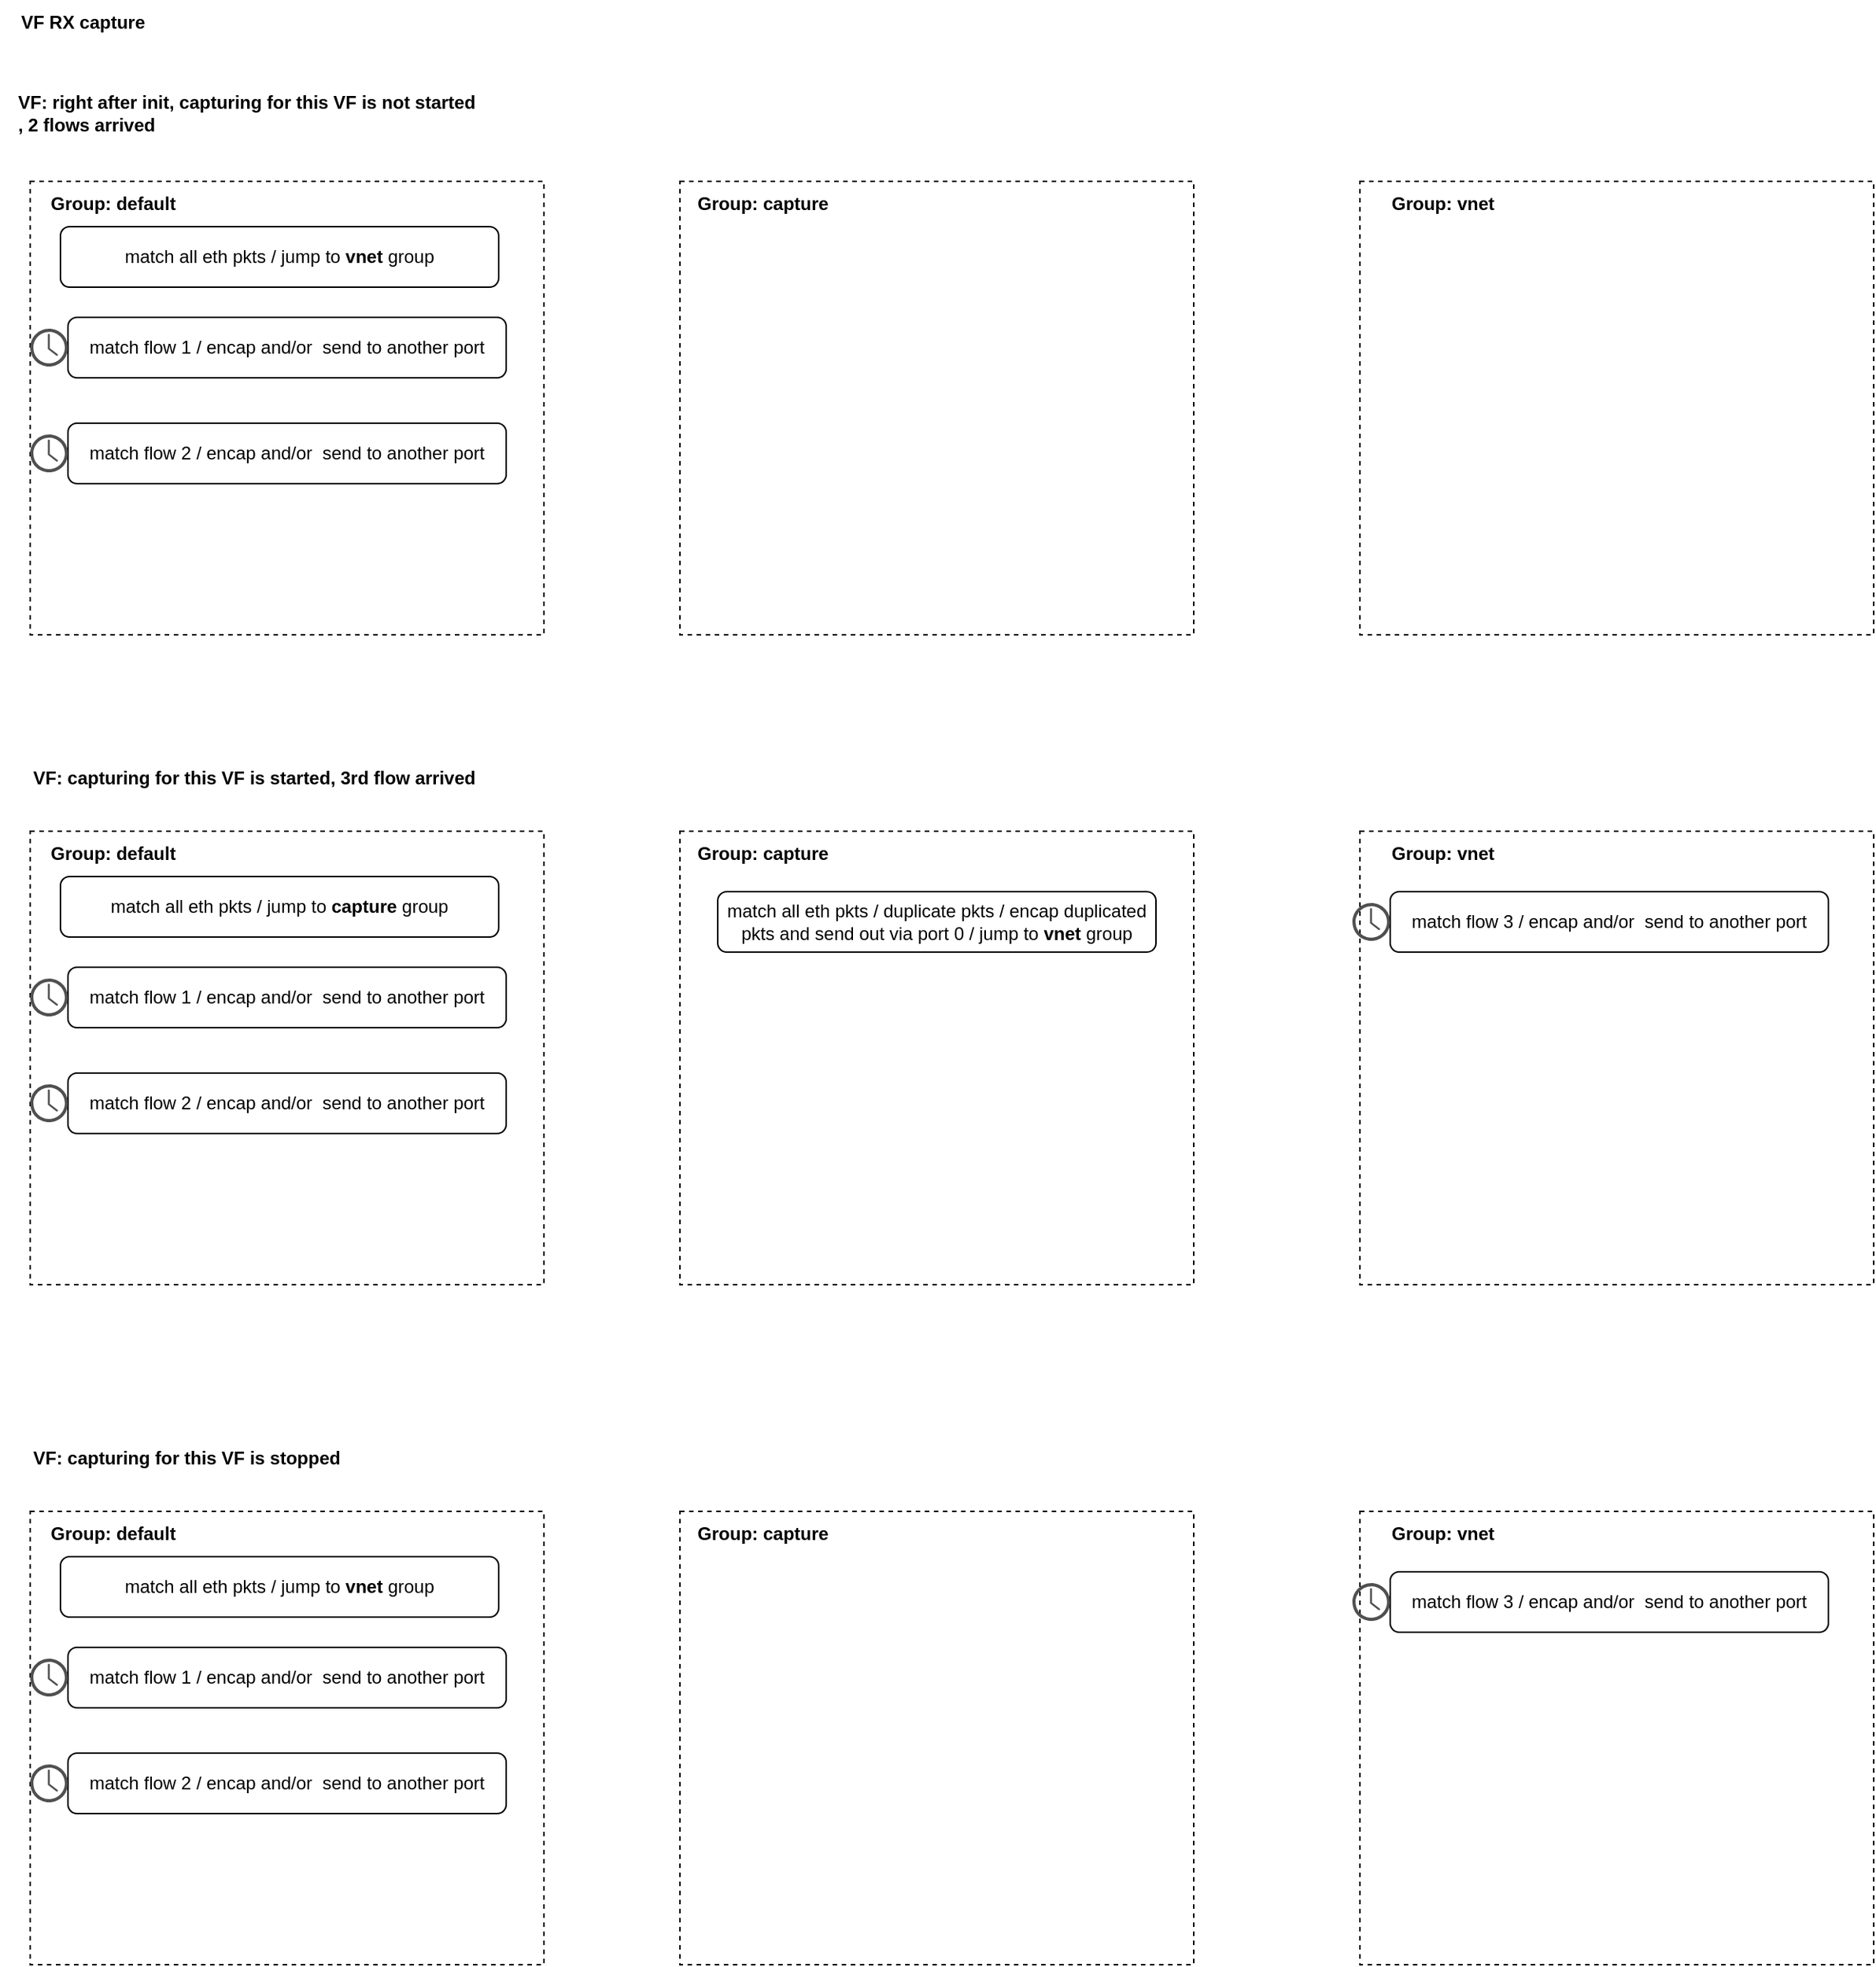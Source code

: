 <mxfile version="22.0.7" type="device" pages="2">
  <diagram name="VF" id="ARtruJN3v9mJWuOKjG9B">
    <mxGraphModel dx="2175" dy="1154" grid="1" gridSize="10" guides="1" tooltips="1" connect="1" arrows="1" fold="1" page="1" pageScale="1" pageWidth="827" pageHeight="1169" math="0" shadow="0">
      <root>
        <mxCell id="0" />
        <mxCell id="1" parent="0" />
        <mxCell id="rVOSxyO94gXYG3ZxGjOt-1" value="" style="rounded=0;whiteSpace=wrap;html=1;dashed=1;align=left;" vertex="1" parent="1">
          <mxGeometry x="90" y="210" width="340" height="300" as="geometry" />
        </mxCell>
        <mxCell id="rVOSxyO94gXYG3ZxGjOt-2" value="match all eth pkts / jump to &lt;b&gt;vnet&lt;/b&gt; group" style="rounded=1;whiteSpace=wrap;html=1;" vertex="1" parent="1">
          <mxGeometry x="110" y="240" width="290" height="40" as="geometry" />
        </mxCell>
        <mxCell id="rVOSxyO94gXYG3ZxGjOt-5" value="match flow 1 / encap and/or &amp;nbsp;send to another port" style="rounded=1;whiteSpace=wrap;html=1;" vertex="1" parent="1">
          <mxGeometry x="115" y="300" width="290" height="40" as="geometry" />
        </mxCell>
        <mxCell id="rVOSxyO94gXYG3ZxGjOt-6" value="match flow 2 / encap and/or &amp;nbsp;send to another port" style="rounded=1;whiteSpace=wrap;html=1;" vertex="1" parent="1">
          <mxGeometry x="115" y="370" width="290" height="40" as="geometry" />
        </mxCell>
        <mxCell id="rVOSxyO94gXYG3ZxGjOt-7" value="&lt;b&gt;Group: default&lt;/b&gt;" style="text;html=1;strokeColor=none;fillColor=none;align=center;verticalAlign=middle;whiteSpace=wrap;rounded=0;" vertex="1" parent="1">
          <mxGeometry x="90" y="210" width="110" height="30" as="geometry" />
        </mxCell>
        <mxCell id="rVOSxyO94gXYG3ZxGjOt-9" value="" style="group" vertex="1" connectable="0" parent="1">
          <mxGeometry x="970" y="200" width="340" height="300" as="geometry" />
        </mxCell>
        <mxCell id="rVOSxyO94gXYG3ZxGjOt-13" value="" style="group" vertex="1" connectable="0" parent="rVOSxyO94gXYG3ZxGjOt-9">
          <mxGeometry y="10" width="340" height="300" as="geometry" />
        </mxCell>
        <mxCell id="rVOSxyO94gXYG3ZxGjOt-3" value="" style="rounded=0;whiteSpace=wrap;html=1;dashed=1;" vertex="1" parent="rVOSxyO94gXYG3ZxGjOt-13">
          <mxGeometry width="340" height="300" as="geometry" />
        </mxCell>
        <mxCell id="rVOSxyO94gXYG3ZxGjOt-8" value="&lt;b&gt;Group: vnet&lt;/b&gt;" style="text;html=1;strokeColor=none;fillColor=none;align=center;verticalAlign=middle;whiteSpace=wrap;rounded=0;" vertex="1" parent="rVOSxyO94gXYG3ZxGjOt-13">
          <mxGeometry width="110" height="30" as="geometry" />
        </mxCell>
        <mxCell id="rVOSxyO94gXYG3ZxGjOt-11" value="" style="rounded=0;whiteSpace=wrap;html=1;dashed=1;" vertex="1" parent="1">
          <mxGeometry x="520" y="210" width="340" height="300" as="geometry" />
        </mxCell>
        <mxCell id="rVOSxyO94gXYG3ZxGjOt-12" value="&lt;b&gt;Group: capture&lt;/b&gt;" style="text;html=1;strokeColor=none;fillColor=none;align=center;verticalAlign=middle;whiteSpace=wrap;rounded=0;" vertex="1" parent="1">
          <mxGeometry x="520" y="210" width="110" height="30" as="geometry" />
        </mxCell>
        <mxCell id="rVOSxyO94gXYG3ZxGjOt-14" value="" style="rounded=0;whiteSpace=wrap;html=1;dashed=1;align=left;" vertex="1" parent="1">
          <mxGeometry x="90" y="640" width="340" height="300" as="geometry" />
        </mxCell>
        <mxCell id="rVOSxyO94gXYG3ZxGjOt-15" value="match all eth pkts / jump to &lt;b&gt;capture&lt;/b&gt; group" style="rounded=1;whiteSpace=wrap;html=1;" vertex="1" parent="1">
          <mxGeometry x="110" y="670" width="290" height="40" as="geometry" />
        </mxCell>
        <mxCell id="rVOSxyO94gXYG3ZxGjOt-16" value="match flow 1 / encap and/or &amp;nbsp;send to another port" style="rounded=1;whiteSpace=wrap;html=1;" vertex="1" parent="1">
          <mxGeometry x="115" y="730" width="290" height="40" as="geometry" />
        </mxCell>
        <mxCell id="rVOSxyO94gXYG3ZxGjOt-17" value="match flow 2 / encap and/or &amp;nbsp;send to another port" style="rounded=1;whiteSpace=wrap;html=1;" vertex="1" parent="1">
          <mxGeometry x="115" y="800" width="290" height="40" as="geometry" />
        </mxCell>
        <mxCell id="rVOSxyO94gXYG3ZxGjOt-18" value="&lt;b&gt;Group: default&lt;/b&gt;" style="text;html=1;strokeColor=none;fillColor=none;align=center;verticalAlign=middle;whiteSpace=wrap;rounded=0;" vertex="1" parent="1">
          <mxGeometry x="90" y="640" width="110" height="30" as="geometry" />
        </mxCell>
        <mxCell id="rVOSxyO94gXYG3ZxGjOt-19" value="" style="group" vertex="1" connectable="0" parent="1">
          <mxGeometry x="970" y="630" width="340" height="300" as="geometry" />
        </mxCell>
        <mxCell id="rVOSxyO94gXYG3ZxGjOt-20" value="" style="group" vertex="1" connectable="0" parent="rVOSxyO94gXYG3ZxGjOt-19">
          <mxGeometry y="10" width="340" height="300" as="geometry" />
        </mxCell>
        <mxCell id="rVOSxyO94gXYG3ZxGjOt-21" value="" style="rounded=0;whiteSpace=wrap;html=1;dashed=1;" vertex="1" parent="rVOSxyO94gXYG3ZxGjOt-20">
          <mxGeometry width="340" height="300" as="geometry" />
        </mxCell>
        <mxCell id="rVOSxyO94gXYG3ZxGjOt-22" value="&lt;b&gt;Group: vnet&lt;/b&gt;" style="text;html=1;strokeColor=none;fillColor=none;align=center;verticalAlign=middle;whiteSpace=wrap;rounded=0;" vertex="1" parent="rVOSxyO94gXYG3ZxGjOt-20">
          <mxGeometry width="110" height="30" as="geometry" />
        </mxCell>
        <mxCell id="rVOSxyO94gXYG3ZxGjOt-26" value="match flow 3 / encap and/or &amp;nbsp;send to another port" style="rounded=1;whiteSpace=wrap;html=1;" vertex="1" parent="rVOSxyO94gXYG3ZxGjOt-20">
          <mxGeometry x="20" y="40" width="290" height="40" as="geometry" />
        </mxCell>
        <mxCell id="2STRxe-ypLlNUbanZhkQ-8" value="" style="sketch=0;pointerEvents=1;shadow=0;dashed=0;html=1;strokeColor=none;fillColor=#505050;labelPosition=center;verticalLabelPosition=bottom;verticalAlign=top;outlineConnect=0;align=center;shape=mxgraph.office.concepts.clock;" vertex="1" parent="rVOSxyO94gXYG3ZxGjOt-20">
          <mxGeometry x="-5" y="47.5" width="25" height="25" as="geometry" />
        </mxCell>
        <mxCell id="rVOSxyO94gXYG3ZxGjOt-23" value="" style="rounded=0;whiteSpace=wrap;html=1;dashed=1;" vertex="1" parent="1">
          <mxGeometry x="520" y="640" width="340" height="300" as="geometry" />
        </mxCell>
        <mxCell id="rVOSxyO94gXYG3ZxGjOt-24" value="&lt;b&gt;Group: capture&lt;/b&gt;" style="text;html=1;strokeColor=none;fillColor=none;align=center;verticalAlign=middle;whiteSpace=wrap;rounded=0;" vertex="1" parent="1">
          <mxGeometry x="520" y="640" width="110" height="30" as="geometry" />
        </mxCell>
        <mxCell id="rVOSxyO94gXYG3ZxGjOt-25" value="match all eth pkts / duplicate pkts / encap duplicated pkts and send out via port 0 / jump to &lt;b&gt;vnet&lt;/b&gt; group" style="rounded=1;whiteSpace=wrap;html=1;" vertex="1" parent="1">
          <mxGeometry x="545" y="680" width="290" height="40" as="geometry" />
        </mxCell>
        <mxCell id="rVOSxyO94gXYG3ZxGjOt-27" value="" style="rounded=0;whiteSpace=wrap;html=1;dashed=1;align=left;" vertex="1" parent="1">
          <mxGeometry x="90" y="1090" width="340" height="300" as="geometry" />
        </mxCell>
        <mxCell id="rVOSxyO94gXYG3ZxGjOt-28" value="match all eth pkts / jump to &lt;b&gt;vnet&lt;/b&gt; group" style="rounded=1;whiteSpace=wrap;html=1;" vertex="1" parent="1">
          <mxGeometry x="110" y="1120" width="290" height="40" as="geometry" />
        </mxCell>
        <mxCell id="rVOSxyO94gXYG3ZxGjOt-29" value="match flow 1 / encap and/or &amp;nbsp;send to another port" style="rounded=1;whiteSpace=wrap;html=1;" vertex="1" parent="1">
          <mxGeometry x="115" y="1180" width="290" height="40" as="geometry" />
        </mxCell>
        <mxCell id="rVOSxyO94gXYG3ZxGjOt-30" value="match flow 2 / encap and/or &amp;nbsp;send to another port" style="rounded=1;whiteSpace=wrap;html=1;" vertex="1" parent="1">
          <mxGeometry x="115" y="1250" width="290" height="40" as="geometry" />
        </mxCell>
        <mxCell id="rVOSxyO94gXYG3ZxGjOt-31" value="&lt;b&gt;Group: default&lt;/b&gt;" style="text;html=1;strokeColor=none;fillColor=none;align=center;verticalAlign=middle;whiteSpace=wrap;rounded=0;" vertex="1" parent="1">
          <mxGeometry x="90" y="1090" width="110" height="30" as="geometry" />
        </mxCell>
        <mxCell id="rVOSxyO94gXYG3ZxGjOt-32" value="" style="group" vertex="1" connectable="0" parent="1">
          <mxGeometry x="970" y="1080" width="340" height="300" as="geometry" />
        </mxCell>
        <mxCell id="rVOSxyO94gXYG3ZxGjOt-33" value="" style="group" vertex="1" connectable="0" parent="rVOSxyO94gXYG3ZxGjOt-32">
          <mxGeometry y="10" width="340" height="300" as="geometry" />
        </mxCell>
        <mxCell id="rVOSxyO94gXYG3ZxGjOt-34" value="" style="rounded=0;whiteSpace=wrap;html=1;dashed=1;" vertex="1" parent="rVOSxyO94gXYG3ZxGjOt-33">
          <mxGeometry width="340" height="300" as="geometry" />
        </mxCell>
        <mxCell id="rVOSxyO94gXYG3ZxGjOt-35" value="&lt;b&gt;Group: vnet&lt;/b&gt;" style="text;html=1;strokeColor=none;fillColor=none;align=center;verticalAlign=middle;whiteSpace=wrap;rounded=0;" vertex="1" parent="rVOSxyO94gXYG3ZxGjOt-33">
          <mxGeometry width="110" height="30" as="geometry" />
        </mxCell>
        <mxCell id="rVOSxyO94gXYG3ZxGjOt-36" value="match flow 3 / encap and/or &amp;nbsp;send to another port" style="rounded=1;whiteSpace=wrap;html=1;" vertex="1" parent="rVOSxyO94gXYG3ZxGjOt-33">
          <mxGeometry x="20" y="40" width="290" height="40" as="geometry" />
        </mxCell>
        <mxCell id="2STRxe-ypLlNUbanZhkQ-7" value="" style="sketch=0;pointerEvents=1;shadow=0;dashed=0;html=1;strokeColor=none;fillColor=#505050;labelPosition=center;verticalLabelPosition=bottom;verticalAlign=top;outlineConnect=0;align=center;shape=mxgraph.office.concepts.clock;" vertex="1" parent="rVOSxyO94gXYG3ZxGjOt-33">
          <mxGeometry x="-5" y="47.5" width="25" height="25" as="geometry" />
        </mxCell>
        <mxCell id="rVOSxyO94gXYG3ZxGjOt-37" value="" style="rounded=0;whiteSpace=wrap;html=1;dashed=1;" vertex="1" parent="1">
          <mxGeometry x="520" y="1090" width="340" height="300" as="geometry" />
        </mxCell>
        <mxCell id="rVOSxyO94gXYG3ZxGjOt-38" value="&lt;b&gt;Group: capture&lt;/b&gt;" style="text;html=1;strokeColor=none;fillColor=none;align=center;verticalAlign=middle;whiteSpace=wrap;rounded=0;" vertex="1" parent="1">
          <mxGeometry x="520" y="1090" width="110" height="30" as="geometry" />
        </mxCell>
        <mxCell id="rVOSxyO94gXYG3ZxGjOt-40" value="&lt;b&gt;VF RX capture&lt;/b&gt;" style="text;html=1;strokeColor=none;fillColor=none;align=center;verticalAlign=middle;whiteSpace=wrap;rounded=0;" vertex="1" parent="1">
          <mxGeometry x="70" y="90" width="110" height="30" as="geometry" />
        </mxCell>
        <mxCell id="rVOSxyO94gXYG3ZxGjOt-41" value="&lt;b&gt;VF: right after init, capturing for this VF is not started , 2 flows arrived&lt;/b&gt;" style="text;html=1;strokeColor=none;fillColor=none;align=left;verticalAlign=middle;whiteSpace=wrap;rounded=0;" vertex="1" parent="1">
          <mxGeometry x="80" y="150" width="310" height="30" as="geometry" />
        </mxCell>
        <mxCell id="rVOSxyO94gXYG3ZxGjOt-42" value="&lt;b&gt;VF: capturing for this VF is started, 3rd flow arrived&amp;nbsp;&lt;/b&gt;" style="text;html=1;strokeColor=none;fillColor=none;align=left;verticalAlign=middle;whiteSpace=wrap;rounded=0;" vertex="1" parent="1">
          <mxGeometry x="90" y="590" width="310" height="30" as="geometry" />
        </mxCell>
        <mxCell id="rVOSxyO94gXYG3ZxGjOt-43" value="&lt;b&gt;VF: capturing for this VF is stopped&amp;nbsp;&lt;/b&gt;" style="text;html=1;strokeColor=none;fillColor=none;align=left;verticalAlign=middle;whiteSpace=wrap;rounded=0;" vertex="1" parent="1">
          <mxGeometry x="90" y="1040" width="310" height="30" as="geometry" />
        </mxCell>
        <mxCell id="2STRxe-ypLlNUbanZhkQ-1" value="" style="sketch=0;pointerEvents=1;shadow=0;dashed=0;html=1;strokeColor=none;fillColor=#505050;labelPosition=center;verticalLabelPosition=bottom;verticalAlign=top;outlineConnect=0;align=center;shape=mxgraph.office.concepts.clock;" vertex="1" parent="1">
          <mxGeometry x="90" y="307.5" width="25" height="25" as="geometry" />
        </mxCell>
        <mxCell id="2STRxe-ypLlNUbanZhkQ-2" value="" style="sketch=0;pointerEvents=1;shadow=0;dashed=0;html=1;strokeColor=none;fillColor=#505050;labelPosition=center;verticalLabelPosition=bottom;verticalAlign=top;outlineConnect=0;align=center;shape=mxgraph.office.concepts.clock;" vertex="1" parent="1">
          <mxGeometry x="90" y="377.5" width="25" height="25" as="geometry" />
        </mxCell>
        <mxCell id="2STRxe-ypLlNUbanZhkQ-3" value="" style="sketch=0;pointerEvents=1;shadow=0;dashed=0;html=1;strokeColor=none;fillColor=#505050;labelPosition=center;verticalLabelPosition=bottom;verticalAlign=top;outlineConnect=0;align=center;shape=mxgraph.office.concepts.clock;" vertex="1" parent="1">
          <mxGeometry x="90" y="737.5" width="25" height="25" as="geometry" />
        </mxCell>
        <mxCell id="2STRxe-ypLlNUbanZhkQ-4" value="" style="sketch=0;pointerEvents=1;shadow=0;dashed=0;html=1;strokeColor=none;fillColor=#505050;labelPosition=center;verticalLabelPosition=bottom;verticalAlign=top;outlineConnect=0;align=center;shape=mxgraph.office.concepts.clock;" vertex="1" parent="1">
          <mxGeometry x="90" y="807.5" width="25" height="25" as="geometry" />
        </mxCell>
        <mxCell id="2STRxe-ypLlNUbanZhkQ-5" value="" style="sketch=0;pointerEvents=1;shadow=0;dashed=0;html=1;strokeColor=none;fillColor=#505050;labelPosition=center;verticalLabelPosition=bottom;verticalAlign=top;outlineConnect=0;align=center;shape=mxgraph.office.concepts.clock;" vertex="1" parent="1">
          <mxGeometry x="90" y="1187.5" width="25" height="25" as="geometry" />
        </mxCell>
        <mxCell id="2STRxe-ypLlNUbanZhkQ-6" value="" style="sketch=0;pointerEvents=1;shadow=0;dashed=0;html=1;strokeColor=none;fillColor=#505050;labelPosition=center;verticalLabelPosition=bottom;verticalAlign=top;outlineConnect=0;align=center;shape=mxgraph.office.concepts.clock;" vertex="1" parent="1">
          <mxGeometry x="90" y="1257.5" width="25" height="25" as="geometry" />
        </mxCell>
      </root>
    </mxGraphModel>
  </diagram>
  <diagram id="TRRYvAhUBRoStiPVL2QW" name="PF">
    <mxGraphModel dx="2175" dy="1154" grid="1" gridSize="10" guides="1" tooltips="1" connect="1" arrows="1" fold="1" page="1" pageScale="1" pageWidth="827" pageHeight="1169" math="0" shadow="0">
      <root>
        <mxCell id="0" />
        <mxCell id="1" parent="0" />
        <mxCell id="bPYk_yVjpqJ2ycv9r8Q3-1" value="" style="rounded=0;whiteSpace=wrap;html=1;dashed=1;align=left;" vertex="1" parent="1">
          <mxGeometry x="90" y="210" width="340" height="300" as="geometry" />
        </mxCell>
        <mxCell id="bPYk_yVjpqJ2ycv9r8Q3-2" value="match IPinIP pkts / put to queue 0" style="rounded=1;whiteSpace=wrap;html=1;" vertex="1" parent="1">
          <mxGeometry x="110" y="240" width="290" height="40" as="geometry" />
        </mxCell>
        <mxCell id="bPYk_yVjpqJ2ycv9r8Q3-3" value="match flow 1 / decap and &amp;nbsp;send to another port" style="rounded=1;whiteSpace=wrap;html=1;" vertex="1" parent="1">
          <mxGeometry x="115" y="300" width="290" height="40" as="geometry" />
        </mxCell>
        <mxCell id="bPYk_yVjpqJ2ycv9r8Q3-4" value="match flow 2 / decap and &amp;nbsp;send to another port" style="rounded=1;whiteSpace=wrap;html=1;" vertex="1" parent="1">
          <mxGeometry x="115" y="370" width="290" height="40" as="geometry" />
        </mxCell>
        <mxCell id="bPYk_yVjpqJ2ycv9r8Q3-5" value="&lt;b&gt;Group: default&lt;/b&gt;" style="text;html=1;strokeColor=none;fillColor=none;align=center;verticalAlign=middle;whiteSpace=wrap;rounded=0;" vertex="1" parent="1">
          <mxGeometry x="90" y="210" width="110" height="30" as="geometry" />
        </mxCell>
        <mxCell id="bPYk_yVjpqJ2ycv9r8Q3-6" value="" style="group" vertex="1" connectable="0" parent="1">
          <mxGeometry x="970" y="200" width="340" height="300" as="geometry" />
        </mxCell>
        <mxCell id="bPYk_yVjpqJ2ycv9r8Q3-7" value="" style="group" vertex="1" connectable="0" parent="bPYk_yVjpqJ2ycv9r8Q3-6">
          <mxGeometry y="10" width="340" height="300" as="geometry" />
        </mxCell>
        <mxCell id="bPYk_yVjpqJ2ycv9r8Q3-8" value="" style="rounded=0;whiteSpace=wrap;html=1;dashed=1;" vertex="1" parent="bPYk_yVjpqJ2ycv9r8Q3-7">
          <mxGeometry width="340" height="300" as="geometry" />
        </mxCell>
        <mxCell id="bPYk_yVjpqJ2ycv9r8Q3-9" value="&lt;b&gt;Group: vnet&lt;/b&gt;" style="text;html=1;strokeColor=none;fillColor=none;align=center;verticalAlign=middle;whiteSpace=wrap;rounded=0;" vertex="1" parent="bPYk_yVjpqJ2ycv9r8Q3-7">
          <mxGeometry width="110" height="30" as="geometry" />
        </mxCell>
        <mxCell id="bPYk_yVjpqJ2ycv9r8Q3-10" value="" style="rounded=0;whiteSpace=wrap;html=1;dashed=1;" vertex="1" parent="1">
          <mxGeometry x="520" y="210" width="340" height="300" as="geometry" />
        </mxCell>
        <mxCell id="bPYk_yVjpqJ2ycv9r8Q3-11" value="&lt;b&gt;Group: capture&lt;/b&gt;" style="text;html=1;strokeColor=none;fillColor=none;align=center;verticalAlign=middle;whiteSpace=wrap;rounded=0;" vertex="1" parent="1">
          <mxGeometry x="520" y="210" width="110" height="30" as="geometry" />
        </mxCell>
        <mxCell id="bPYk_yVjpqJ2ycv9r8Q3-12" value="" style="rounded=0;whiteSpace=wrap;html=1;dashed=1;align=left;" vertex="1" parent="1">
          <mxGeometry x="90" y="640" width="340" height="300" as="geometry" />
        </mxCell>
        <mxCell id="bPYk_yVjpqJ2ycv9r8Q3-13" value="match IPinIP pkts / put to queue 0" style="rounded=1;whiteSpace=wrap;html=1;" vertex="1" parent="1">
          <mxGeometry x="110" y="670" width="290" height="40" as="geometry" />
        </mxCell>
        <mxCell id="bPYk_yVjpqJ2ycv9r8Q3-14" value="match flow 1 / encap and/or &amp;nbsp;send to another port" style="rounded=1;whiteSpace=wrap;html=1;" vertex="1" parent="1">
          <mxGeometry x="115" y="730" width="290" height="40" as="geometry" />
        </mxCell>
        <mxCell id="bPYk_yVjpqJ2ycv9r8Q3-15" value="match flow 2 / encap and/or &amp;nbsp;send to another port" style="rounded=1;whiteSpace=wrap;html=1;" vertex="1" parent="1">
          <mxGeometry x="115" y="800" width="290" height="40" as="geometry" />
        </mxCell>
        <mxCell id="bPYk_yVjpqJ2ycv9r8Q3-16" value="&lt;b&gt;Group: default&lt;/b&gt;" style="text;html=1;strokeColor=none;fillColor=none;align=center;verticalAlign=middle;whiteSpace=wrap;rounded=0;" vertex="1" parent="1">
          <mxGeometry x="90" y="640" width="110" height="30" as="geometry" />
        </mxCell>
        <mxCell id="bPYk_yVjpqJ2ycv9r8Q3-22" value="" style="rounded=0;whiteSpace=wrap;html=1;dashed=1;" vertex="1" parent="1">
          <mxGeometry x="520" y="640" width="340" height="300" as="geometry" />
        </mxCell>
        <mxCell id="bPYk_yVjpqJ2ycv9r8Q3-23" value="&lt;b&gt;Group: capture&lt;/b&gt;" style="text;html=1;strokeColor=none;fillColor=none;align=center;verticalAlign=middle;whiteSpace=wrap;rounded=0;" vertex="1" parent="1">
          <mxGeometry x="520" y="640" width="110" height="30" as="geometry" />
        </mxCell>
        <mxCell id="bPYk_yVjpqJ2ycv9r8Q3-24" value="match all eth pkts / duplicate pkts / encap duplicated pkts and send out via port 0 / jump to &lt;b&gt;vnet&lt;/b&gt; group" style="rounded=1;whiteSpace=wrap;html=1;" vertex="1" parent="1">
          <mxGeometry x="545" y="680" width="290" height="40" as="geometry" />
        </mxCell>
        <mxCell id="bPYk_yVjpqJ2ycv9r8Q3-25" value="" style="rounded=0;whiteSpace=wrap;html=1;dashed=1;align=left;" vertex="1" parent="1">
          <mxGeometry x="80" y="1090" width="340" height="300" as="geometry" />
        </mxCell>
        <mxCell id="bPYk_yVjpqJ2ycv9r8Q3-29" value="&lt;b&gt;Group: default&lt;/b&gt;" style="text;html=1;strokeColor=none;fillColor=none;align=center;verticalAlign=middle;whiteSpace=wrap;rounded=0;" vertex="1" parent="1">
          <mxGeometry x="90" y="1090" width="110" height="30" as="geometry" />
        </mxCell>
        <mxCell id="bPYk_yVjpqJ2ycv9r8Q3-30" value="" style="group" vertex="1" connectable="0" parent="1">
          <mxGeometry x="970" y="1080" width="340" height="300" as="geometry" />
        </mxCell>
        <mxCell id="bPYk_yVjpqJ2ycv9r8Q3-31" value="" style="group" vertex="1" connectable="0" parent="bPYk_yVjpqJ2ycv9r8Q3-30">
          <mxGeometry y="10" width="340" height="300" as="geometry" />
        </mxCell>
        <mxCell id="bPYk_yVjpqJ2ycv9r8Q3-32" value="" style="rounded=0;whiteSpace=wrap;html=1;dashed=1;" vertex="1" parent="bPYk_yVjpqJ2ycv9r8Q3-31">
          <mxGeometry width="340" height="300" as="geometry" />
        </mxCell>
        <mxCell id="bPYk_yVjpqJ2ycv9r8Q3-33" value="&lt;b&gt;Group: vnet&lt;/b&gt;" style="text;html=1;strokeColor=none;fillColor=none;align=center;verticalAlign=middle;whiteSpace=wrap;rounded=0;" vertex="1" parent="bPYk_yVjpqJ2ycv9r8Q3-31">
          <mxGeometry width="110" height="30" as="geometry" />
        </mxCell>
        <mxCell id="bPYk_yVjpqJ2ycv9r8Q3-34" value="match flow 3 / encap and/or &amp;nbsp;send to another port" style="rounded=1;whiteSpace=wrap;html=1;" vertex="1" parent="bPYk_yVjpqJ2ycv9r8Q3-31">
          <mxGeometry x="20" y="40" width="290" height="40" as="geometry" />
        </mxCell>
        <mxCell id="1zWNMgFNh54FDOiei4-4-13" value="" style="sketch=0;pointerEvents=1;shadow=0;dashed=0;html=1;strokeColor=none;fillColor=#505050;labelPosition=center;verticalLabelPosition=bottom;verticalAlign=top;outlineConnect=0;align=center;shape=mxgraph.office.concepts.clock;" vertex="1" parent="bPYk_yVjpqJ2ycv9r8Q3-31">
          <mxGeometry x="-5" y="47.5" width="25" height="25" as="geometry" />
        </mxCell>
        <mxCell id="bPYk_yVjpqJ2ycv9r8Q3-35" value="" style="rounded=0;whiteSpace=wrap;html=1;dashed=1;" vertex="1" parent="1">
          <mxGeometry x="520" y="1090" width="340" height="300" as="geometry" />
        </mxCell>
        <mxCell id="bPYk_yVjpqJ2ycv9r8Q3-36" value="&lt;b&gt;Group: capture&lt;/b&gt;" style="text;html=1;strokeColor=none;fillColor=none;align=center;verticalAlign=middle;whiteSpace=wrap;rounded=0;" vertex="1" parent="1">
          <mxGeometry x="520" y="1090" width="110" height="30" as="geometry" />
        </mxCell>
        <mxCell id="bPYk_yVjpqJ2ycv9r8Q3-37" value="&lt;b&gt;PF0 RX capture&lt;/b&gt;" style="text;html=1;strokeColor=none;fillColor=none;align=center;verticalAlign=middle;whiteSpace=wrap;rounded=0;" vertex="1" parent="1">
          <mxGeometry x="70" y="90" width="110" height="30" as="geometry" />
        </mxCell>
        <mxCell id="bPYk_yVjpqJ2ycv9r8Q3-38" value="&lt;b&gt;PF: right after init, capturing for this PF is not started , 2 flows arrived&lt;/b&gt;" style="text;html=1;strokeColor=none;fillColor=none;align=left;verticalAlign=middle;whiteSpace=wrap;rounded=0;" vertex="1" parent="1">
          <mxGeometry x="80" y="150" width="310" height="30" as="geometry" />
        </mxCell>
        <mxCell id="bPYk_yVjpqJ2ycv9r8Q3-39" value="&lt;b&gt;PF: capturing for this PF is started, 3rd flow arrived&amp;nbsp;&lt;/b&gt;" style="text;html=1;strokeColor=none;fillColor=none;align=left;verticalAlign=middle;whiteSpace=wrap;rounded=0;" vertex="1" parent="1">
          <mxGeometry x="90" y="590" width="310" height="30" as="geometry" />
        </mxCell>
        <mxCell id="bPYk_yVjpqJ2ycv9r8Q3-40" value="&lt;b&gt;PF: capturing for this PF is stopped&amp;nbsp;&lt;/b&gt;" style="text;html=1;strokeColor=none;fillColor=none;align=left;verticalAlign=middle;whiteSpace=wrap;rounded=0;" vertex="1" parent="1">
          <mxGeometry x="90" y="1040" width="310" height="30" as="geometry" />
        </mxCell>
        <mxCell id="bPYk_yVjpqJ2ycv9r8Q3-41" value="match flow 3 / &amp;nbsp;jump to &lt;b&gt;capture&lt;/b&gt; group" style="rounded=1;whiteSpace=wrap;html=1;" vertex="1" parent="1">
          <mxGeometry x="115" y="870" width="290" height="40" as="geometry" />
        </mxCell>
        <mxCell id="bPYk_yVjpqJ2ycv9r8Q3-42" value="match all eth pkts / jump to &lt;b&gt;vnet&lt;/b&gt; group" style="rounded=1;whiteSpace=wrap;html=1;" vertex="1" parent="1">
          <mxGeometry x="537" y="1130" width="290" height="40" as="geometry" />
        </mxCell>
        <mxCell id="bPYk_yVjpqJ2ycv9r8Q3-43" value="match IPinIP pkts / put to queue 0" style="rounded=1;whiteSpace=wrap;html=1;" vertex="1" parent="1">
          <mxGeometry x="110" y="1120" width="285" height="40" as="geometry" />
        </mxCell>
        <mxCell id="bPYk_yVjpqJ2ycv9r8Q3-44" value="match flow 1 / encap and/or &amp;nbsp;send to another port" style="rounded=1;whiteSpace=wrap;html=1;" vertex="1" parent="1">
          <mxGeometry x="110" y="1180" width="290" height="40" as="geometry" />
        </mxCell>
        <mxCell id="bPYk_yVjpqJ2ycv9r8Q3-45" value="match flow 2 / encap and/or &amp;nbsp;send to another port" style="rounded=1;whiteSpace=wrap;html=1;" vertex="1" parent="1">
          <mxGeometry x="110" y="1250" width="290" height="40" as="geometry" />
        </mxCell>
        <mxCell id="bPYk_yVjpqJ2ycv9r8Q3-46" value="match flow 3 / &amp;nbsp;jump to &lt;b&gt;capture&lt;/b&gt; group" style="rounded=1;whiteSpace=wrap;html=1;" vertex="1" parent="1">
          <mxGeometry x="110" y="1320" width="290" height="40" as="geometry" />
        </mxCell>
        <mxCell id="1zWNMgFNh54FDOiei4-4-3" value="" style="sketch=0;pointerEvents=1;shadow=0;dashed=0;html=1;strokeColor=none;fillColor=#505050;labelPosition=center;verticalLabelPosition=bottom;verticalAlign=top;outlineConnect=0;align=center;shape=mxgraph.office.concepts.clock;" vertex="1" parent="1">
          <mxGeometry x="90" y="307.5" width="25" height="25" as="geometry" />
        </mxCell>
        <mxCell id="1zWNMgFNh54FDOiei4-4-4" value="" style="sketch=0;pointerEvents=1;shadow=0;dashed=0;html=1;strokeColor=none;fillColor=#505050;labelPosition=center;verticalLabelPosition=bottom;verticalAlign=top;outlineConnect=0;align=center;shape=mxgraph.office.concepts.clock;" vertex="1" parent="1">
          <mxGeometry x="90" y="377.5" width="25" height="25" as="geometry" />
        </mxCell>
        <mxCell id="1zWNMgFNh54FDOiei4-4-5" value="" style="sketch=0;pointerEvents=1;shadow=0;dashed=0;html=1;strokeColor=none;fillColor=#505050;labelPosition=center;verticalLabelPosition=bottom;verticalAlign=top;outlineConnect=0;align=center;shape=mxgraph.office.concepts.clock;" vertex="1" parent="1">
          <mxGeometry x="90" y="737.5" width="25" height="25" as="geometry" />
        </mxCell>
        <mxCell id="1zWNMgFNh54FDOiei4-4-6" value="" style="sketch=0;pointerEvents=1;shadow=0;dashed=0;html=1;strokeColor=none;fillColor=#505050;labelPosition=center;verticalLabelPosition=bottom;verticalAlign=top;outlineConnect=0;align=center;shape=mxgraph.office.concepts.clock;" vertex="1" parent="1">
          <mxGeometry x="90" y="807.5" width="25" height="25" as="geometry" />
        </mxCell>
        <mxCell id="1zWNMgFNh54FDOiei4-4-7" value="" style="sketch=0;pointerEvents=1;shadow=0;dashed=0;html=1;strokeColor=none;fillColor=#505050;labelPosition=center;verticalLabelPosition=bottom;verticalAlign=top;outlineConnect=0;align=center;shape=mxgraph.office.concepts.clock;" vertex="1" parent="1">
          <mxGeometry x="90" y="877.5" width="25" height="25" as="geometry" />
        </mxCell>
        <mxCell id="bPYk_yVjpqJ2ycv9r8Q3-18" value="" style="group" vertex="1" connectable="0" parent="1">
          <mxGeometry x="965" y="640" width="340" height="300" as="geometry" />
        </mxCell>
        <mxCell id="bPYk_yVjpqJ2ycv9r8Q3-19" value="" style="rounded=0;whiteSpace=wrap;html=1;dashed=1;" vertex="1" parent="bPYk_yVjpqJ2ycv9r8Q3-18">
          <mxGeometry width="340" height="300" as="geometry" />
        </mxCell>
        <mxCell id="bPYk_yVjpqJ2ycv9r8Q3-20" value="&lt;b&gt;Group: vnet&lt;/b&gt;" style="text;html=1;strokeColor=none;fillColor=none;align=center;verticalAlign=middle;whiteSpace=wrap;rounded=0;" vertex="1" parent="bPYk_yVjpqJ2ycv9r8Q3-18">
          <mxGeometry width="110" height="30" as="geometry" />
        </mxCell>
        <mxCell id="bPYk_yVjpqJ2ycv9r8Q3-21" value="match flow 3 / encap and/or &amp;nbsp;send to another port" style="rounded=1;whiteSpace=wrap;html=1;" vertex="1" parent="bPYk_yVjpqJ2ycv9r8Q3-18">
          <mxGeometry x="20" y="40" width="290" height="40" as="geometry" />
        </mxCell>
        <mxCell id="1zWNMgFNh54FDOiei4-4-8" value="" style="sketch=0;pointerEvents=1;shadow=0;dashed=0;html=1;strokeColor=none;fillColor=#505050;labelPosition=center;verticalLabelPosition=bottom;verticalAlign=top;outlineConnect=0;align=center;shape=mxgraph.office.concepts.clock;" vertex="1" parent="bPYk_yVjpqJ2ycv9r8Q3-18">
          <mxGeometry x="-5" y="47.5" width="25" height="25" as="geometry" />
        </mxCell>
        <mxCell id="1zWNMgFNh54FDOiei4-4-10" value="" style="sketch=0;pointerEvents=1;shadow=0;dashed=0;html=1;strokeColor=none;fillColor=#505050;labelPosition=center;verticalLabelPosition=bottom;verticalAlign=top;outlineConnect=0;align=center;shape=mxgraph.office.concepts.clock;" vertex="1" parent="1">
          <mxGeometry x="85" y="1187.5" width="25" height="25" as="geometry" />
        </mxCell>
        <mxCell id="1zWNMgFNh54FDOiei4-4-11" value="" style="sketch=0;pointerEvents=1;shadow=0;dashed=0;html=1;strokeColor=none;fillColor=#505050;labelPosition=center;verticalLabelPosition=bottom;verticalAlign=top;outlineConnect=0;align=center;shape=mxgraph.office.concepts.clock;" vertex="1" parent="1">
          <mxGeometry x="85" y="1257.5" width="25" height="25" as="geometry" />
        </mxCell>
        <mxCell id="1zWNMgFNh54FDOiei4-4-12" value="" style="sketch=0;pointerEvents=1;shadow=0;dashed=0;html=1;strokeColor=none;fillColor=#505050;labelPosition=center;verticalLabelPosition=bottom;verticalAlign=top;outlineConnect=0;align=center;shape=mxgraph.office.concepts.clock;" vertex="1" parent="1">
          <mxGeometry x="85" y="1327.5" width="25" height="25" as="geometry" />
        </mxCell>
      </root>
    </mxGraphModel>
  </diagram>
</mxfile>
